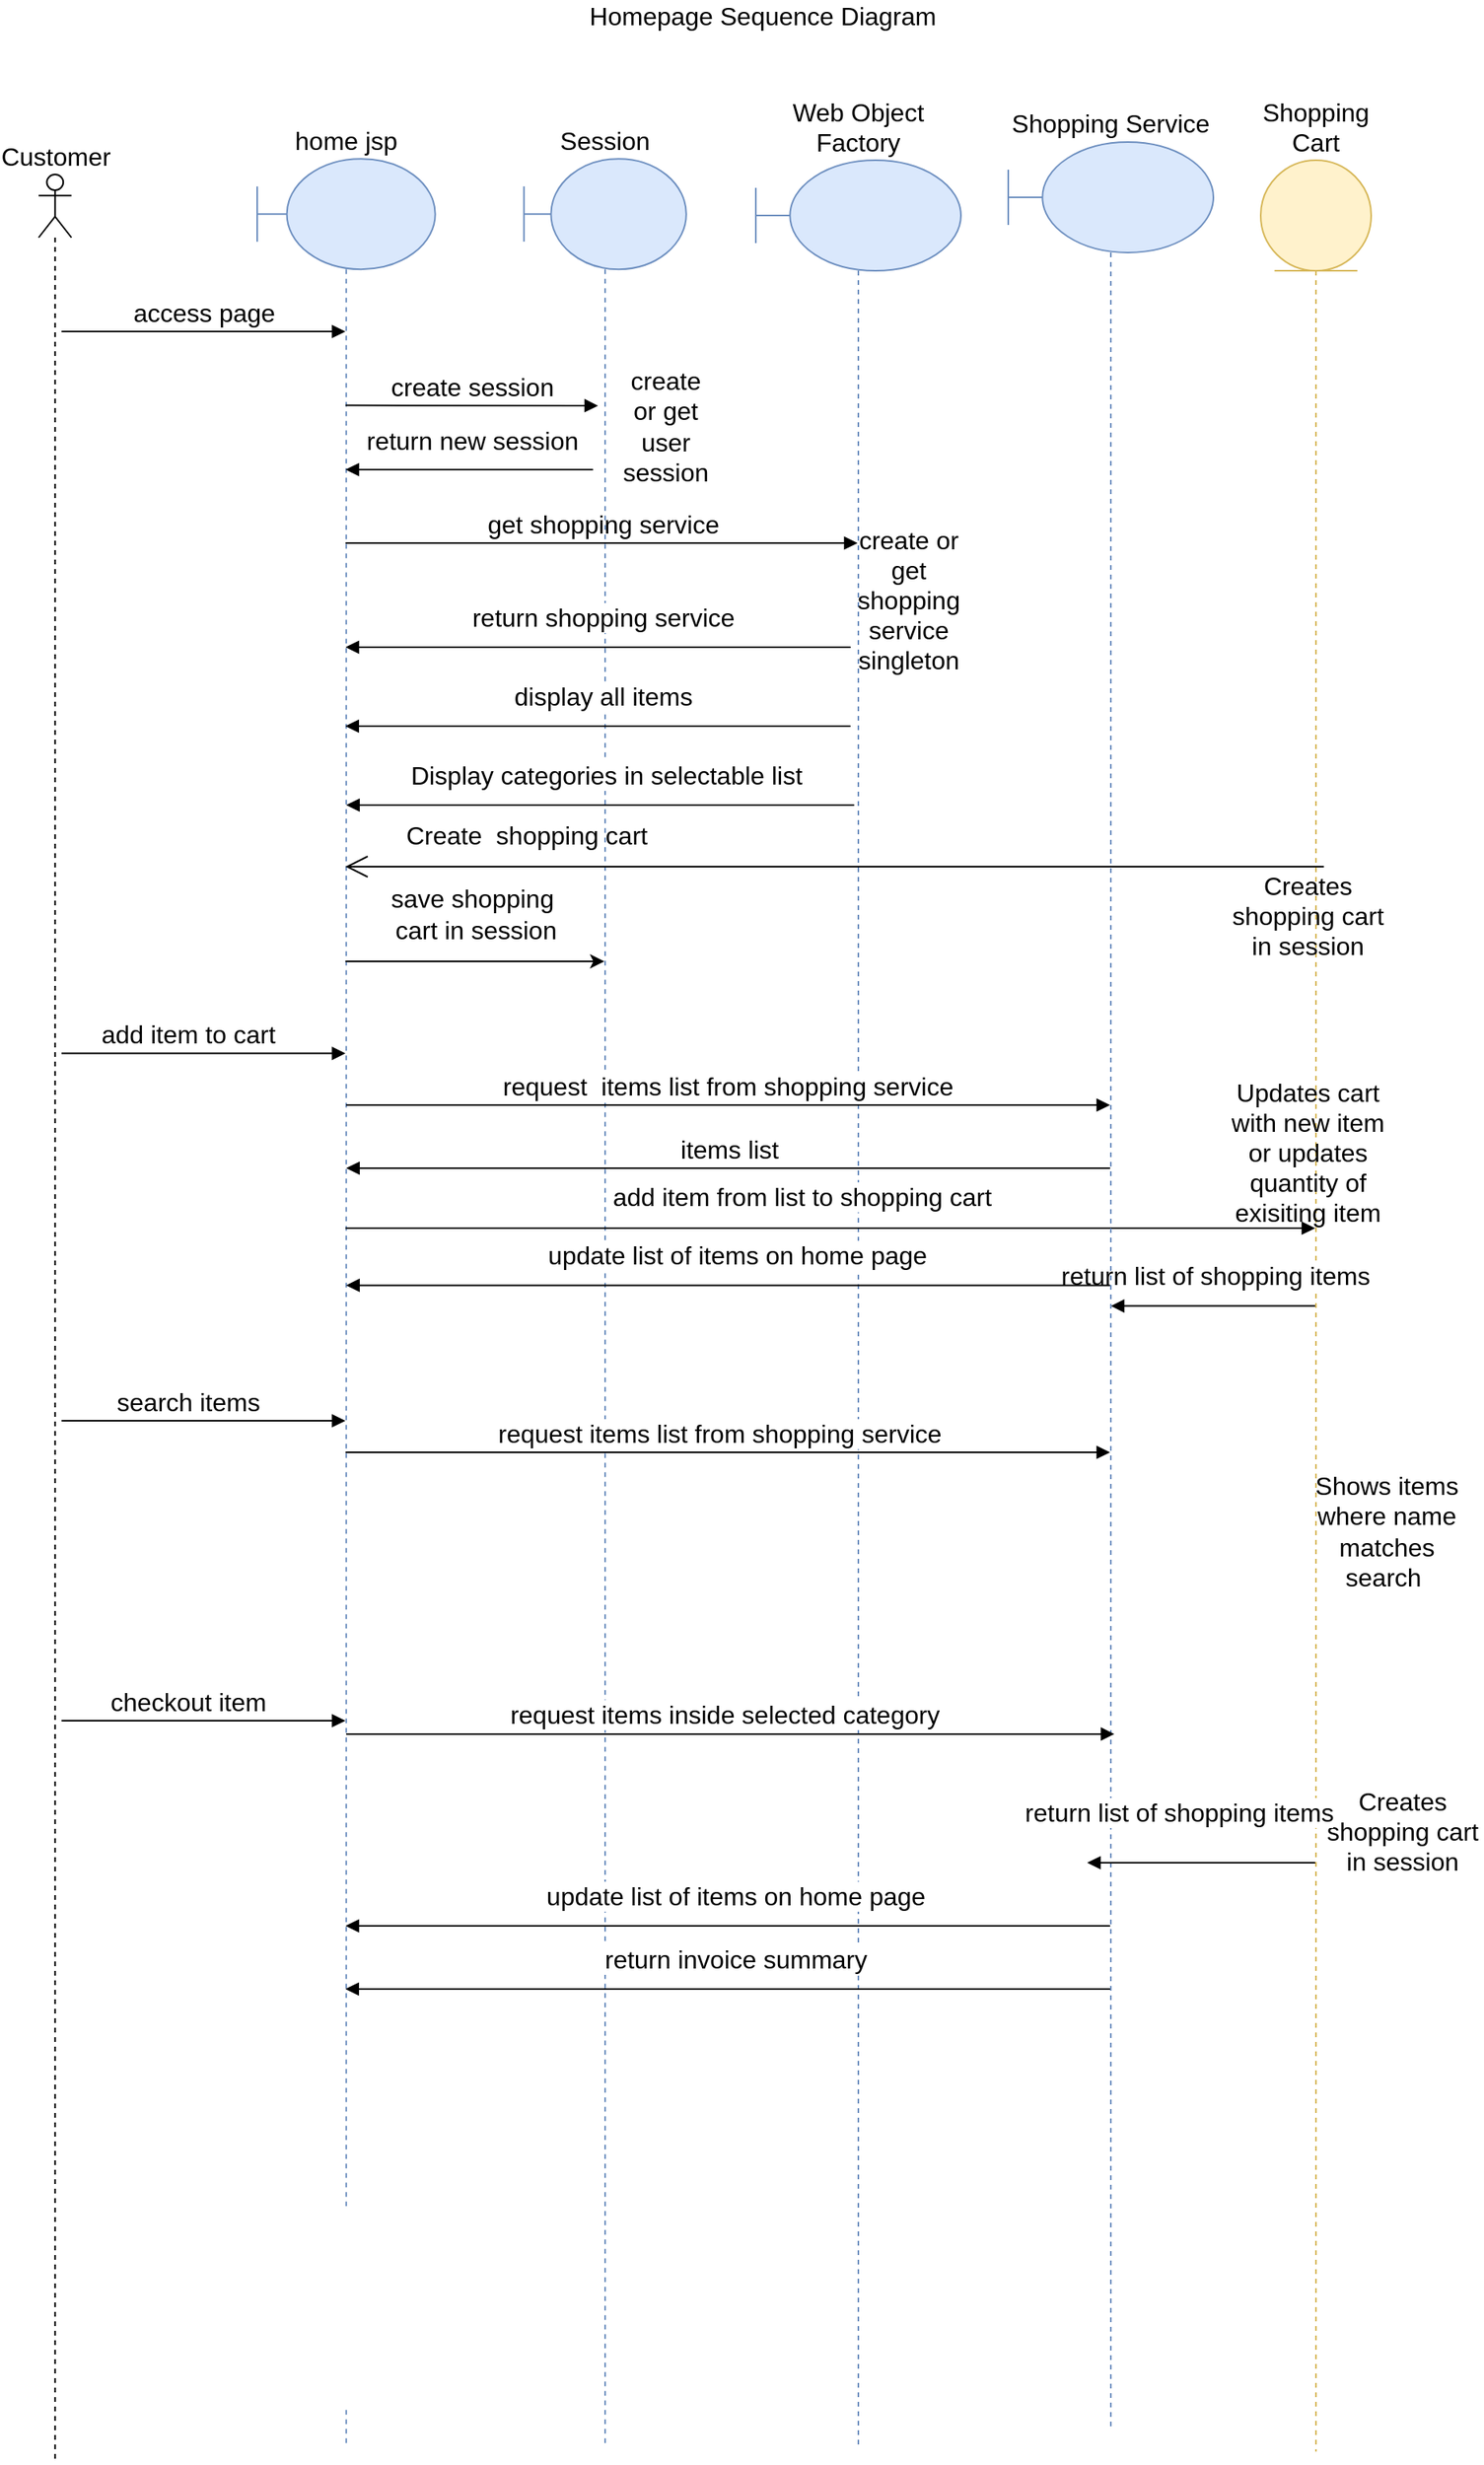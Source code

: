 <mxfile version="16.2.4" type="google"><diagram id="0575e87b-8c2b-2d22-6455-2bd15a80e59f" name="Page-1"><mxGraphModel dx="2062" dy="762" grid="1" gridSize="10" guides="1" tooltips="1" connect="0" arrows="1" fold="1" page="1" pageScale="1" pageWidth="1169" pageHeight="1654" background="#ffffff" math="0" shadow="0"><root><mxCell id="0"/><mxCell id="1" parent="0"/><mxCell id="66" value="Homepage Sequence Diagram" style="text;html=1;strokeColor=none;fillColor=none;align=center;verticalAlign=middle;whiteSpace=wrap;rounded=0;fontSize=16;" parent="1" vertex="1"><mxGeometry x="356.82" y="20" width="415" height="20" as="geometry"/></mxCell><mxCell id="qdstigHczpiynKQjVYas-66" value="Customer" style="shape=umlLifeline;participant=umlActor;perimeter=lifelinePerimeter;whiteSpace=wrap;html=1;container=1;collapsible=0;recursiveResize=0;verticalAlign=bottom;spacingTop=36;labelBackgroundColor=#ffffff;outlineConnect=0;labelPosition=center;verticalLabelPosition=top;align=center;fontSize=16;" parent="1" vertex="1"><mxGeometry x="105.5" y="130.5" width="20.8" height="1449.5" as="geometry"/></mxCell><mxCell id="qdstigHczpiynKQjVYas-85" value="access page" style="html=1;verticalAlign=bottom;endArrow=block;fontSize=16;" parent="qdstigHczpiynKQjVYas-66" target="qdstigHczpiynKQjVYas-68" edge="1"><mxGeometry width="80" relative="1" as="geometry"><mxPoint x="14.5" y="99.5" as="sourcePoint"/><mxPoint x="94.5" y="99.5" as="targetPoint"/></mxGeometry></mxCell><mxCell id="qdstigHczpiynKQjVYas-68" value="home jsp" style="shape=umlLifeline;participant=umlBoundary;perimeter=lifelinePerimeter;whiteSpace=wrap;html=1;container=1;collapsible=0;recursiveResize=0;verticalAlign=bottom;spacingTop=36;labelBackgroundColor=#ffffff;outlineConnect=0;size=70;fillColor=#dae8fc;strokeColor=#6c8ebf;labelPosition=center;verticalLabelPosition=top;align=center;fontSize=16;" parent="1" vertex="1"><mxGeometry x="244" y="120.57" width="112.82" height="1449.43" as="geometry"/></mxCell><mxCell id="9HVpE669n5V6qnkIysGF-70" value="get shopping service" style="html=1;verticalAlign=bottom;endArrow=block;fontSize=16;" parent="qdstigHczpiynKQjVYas-68" edge="1"><mxGeometry width="80" relative="1" as="geometry"><mxPoint x="56" y="243.43" as="sourcePoint"/><mxPoint x="380.5" y="243.43" as="targetPoint"/></mxGeometry></mxCell><mxCell id="9HVpE669n5V6qnkIysGF-83" value="search items" style="html=1;verticalAlign=bottom;endArrow=block;fontSize=16;" parent="qdstigHczpiynKQjVYas-68" edge="1"><mxGeometry x="-0.111" width="80" relative="1" as="geometry"><mxPoint x="-124" y="799.43" as="sourcePoint"/><mxPoint x="55.91" y="799.43" as="targetPoint"/><mxPoint as="offset"/></mxGeometry></mxCell><mxCell id="9HVpE669n5V6qnkIysGF-90" value="checkout item" style="html=1;verticalAlign=bottom;endArrow=block;fontSize=16;" parent="qdstigHczpiynKQjVYas-68" edge="1"><mxGeometry x="-0.111" width="80" relative="1" as="geometry"><mxPoint x="-124" y="989.43" as="sourcePoint"/><mxPoint x="55.91" y="989.43" as="targetPoint"/><mxPoint as="offset"/></mxGeometry></mxCell><mxCell id="qdstigHczpiynKQjVYas-77" value="Web Object Factory" style="shape=umlLifeline;participant=umlBoundary;perimeter=lifelinePerimeter;whiteSpace=wrap;html=1;container=1;collapsible=0;recursiveResize=0;verticalAlign=bottom;spacingTop=36;labelBackgroundColor=#ffffff;outlineConnect=0;size=70;fillColor=#dae8fc;strokeColor=#6c8ebf;labelPosition=center;verticalLabelPosition=top;align=center;fontSize=16;" parent="1" vertex="1"><mxGeometry x="560" y="121.53" width="130" height="1448.47" as="geometry"/></mxCell><mxCell id="L8J1PXEAy_CxXKI4ViCa-68" value="create or get shopping service singleton" style="text;html=1;strokeColor=none;fillColor=none;align=center;verticalAlign=middle;whiteSpace=wrap;rounded=0;fontSize=16;" vertex="1" parent="qdstigHczpiynKQjVYas-77"><mxGeometry x="70" y="268.47" width="54.09" height="20" as="geometry"/></mxCell><mxCell id="qdstigHczpiynKQjVYas-74" value="Session" style="shape=umlLifeline;participant=umlBoundary;perimeter=lifelinePerimeter;whiteSpace=wrap;html=1;container=1;collapsible=0;recursiveResize=0;verticalAlign=bottom;spacingTop=36;labelBackgroundColor=#ffffff;outlineConnect=0;size=70;fillColor=#dae8fc;strokeColor=#6c8ebf;labelPosition=center;verticalLabelPosition=top;align=center;fontSize=16;" parent="1" vertex="1"><mxGeometry x="413.09" y="120.57" width="102.82" height="1449.43" as="geometry"/></mxCell><mxCell id="9HVpE669n5V6qnkIysGF-78" value="display all items" style="html=1;verticalAlign=bottom;endArrow=block;fontSize=16;" parent="qdstigHczpiynKQjVYas-74" edge="1"><mxGeometry x="-0.02" y="-8" width="80" relative="1" as="geometry"><mxPoint x="206.91" y="359.43" as="sourcePoint"/><mxPoint x="-113.18" y="359.43" as="targetPoint"/><mxPoint y="1" as="offset"/></mxGeometry></mxCell><mxCell id="qdstigHczpiynKQjVYas-94" value="Create&amp;nbsp; shopping cart" style="text;html=1;strokeColor=none;fillColor=none;align=center;verticalAlign=middle;whiteSpace=wrap;rounded=0;fontSize=16;" parent="qdstigHczpiynKQjVYas-74" vertex="1"><mxGeometry x="-83.09" y="418.43" width="169.59" height="20" as="geometry"/></mxCell><mxCell id="9HVpE669n5V6qnkIysGF-82" value="Display categories in selectable list" style="html=1;verticalAlign=bottom;endArrow=block;fontSize=16;" parent="qdstigHczpiynKQjVYas-74" target="qdstigHczpiynKQjVYas-68" edge="1"><mxGeometry x="-0.02" y="-8" width="80" relative="1" as="geometry"><mxPoint x="209.23" y="409.43" as="sourcePoint"/><mxPoint x="-13.09" y="409.43" as="targetPoint"/><mxPoint y="1" as="offset"/></mxGeometry></mxCell><mxCell id="9HVpE669n5V6qnkIysGF-85" value="request items list from shopping service&amp;nbsp;" style="html=1;verticalAlign=bottom;endArrow=block;fontSize=16;" parent="qdstigHczpiynKQjVYas-74" target="L8J1PXEAy_CxXKI4ViCa-66" edge="1"><mxGeometry x="-0.014" width="80" relative="1" as="geometry"><mxPoint x="-113.09" y="819.43" as="sourcePoint"/><mxPoint x="66.82" y="819.43" as="targetPoint"/><mxPoint as="offset"/></mxGeometry></mxCell><mxCell id="9HVpE669n5V6qnkIysGF-92" value="return invoice summary" style="html=1;verticalAlign=bottom;endArrow=block;fontSize=16;" parent="qdstigHczpiynKQjVYas-74" edge="1" source="L8J1PXEAy_CxXKI4ViCa-66"><mxGeometry x="-0.02" y="-8" width="80" relative="1" as="geometry"><mxPoint x="209.23" y="1159.43" as="sourcePoint"/><mxPoint x="-113.18" y="1159.43" as="targetPoint"/><mxPoint y="1" as="offset"/></mxGeometry></mxCell><mxCell id="L8J1PXEAy_CxXKI4ViCa-70" value="update list of items on home page" style="html=1;verticalAlign=bottom;endArrow=block;fontSize=16;" edge="1" parent="qdstigHczpiynKQjVYas-74" source="L8J1PXEAy_CxXKI4ViCa-66"><mxGeometry x="-0.02" y="-8" width="80" relative="1" as="geometry"><mxPoint x="209.32" y="1119.43" as="sourcePoint"/><mxPoint x="-113.09" y="1119.43" as="targetPoint"/><mxPoint y="1" as="offset"/></mxGeometry></mxCell><mxCell id="qdstigHczpiynKQjVYas-86" value="create session" style="html=1;verticalAlign=bottom;endArrow=block;fontSize=16;" parent="1" edge="1"><mxGeometry width="80" relative="1" as="geometry"><mxPoint x="300" y="276.79" as="sourcePoint"/><mxPoint x="460" y="277" as="targetPoint"/></mxGeometry></mxCell><mxCell id="qdstigHczpiynKQjVYas-87" value="return new session" style="html=1;verticalAlign=bottom;endArrow=block;fontSize=16;" parent="1" edge="1"><mxGeometry x="-0.02" y="-8" width="80" relative="1" as="geometry"><mxPoint x="456.82" y="317.5" as="sourcePoint"/><mxPoint x="300" y="317.5" as="targetPoint"/><mxPoint y="1" as="offset"/></mxGeometry></mxCell><mxCell id="qdstigHczpiynKQjVYas-93" value="create or get user session" style="text;html=1;strokeColor=none;fillColor=none;align=center;verticalAlign=middle;whiteSpace=wrap;rounded=0;fontSize=16;" parent="1" vertex="1"><mxGeometry x="475.91" y="280" width="54.09" height="20" as="geometry"/></mxCell><mxCell id="qdstigHczpiynKQjVYas-95" value="save shopping&lt;br&gt;&amp;nbsp;cart in session" style="endArrow=classic;html=1;fontSize=16;" parent="1" edge="1"><mxGeometry x="-0.024" y="30" width="50" height="50" relative="1" as="geometry"><mxPoint x="299.91" y="629" as="sourcePoint"/><mxPoint x="464" y="629" as="targetPoint"/><mxPoint as="offset"/><Array as="points"><mxPoint x="380" y="629"/><mxPoint x="440" y="629"/></Array></mxGeometry></mxCell><mxCell id="qdstigHczpiynKQjVYas-96" value="Shopping Cart" style="shape=umlLifeline;participant=umlEntity;perimeter=lifelinePerimeter;whiteSpace=wrap;html=1;container=1;collapsible=0;recursiveResize=0;verticalAlign=bottom;spacingTop=36;labelBackgroundColor=#ffffff;outlineConnect=0;fontSize=16;size=70;labelPosition=center;verticalLabelPosition=top;align=center;fillColor=#fff2cc;strokeColor=#d6b656;" parent="1" vertex="1"><mxGeometry x="880" y="121.53" width="70" height="1451.47" as="geometry"/></mxCell><mxCell id="qdstigHczpiynKQjVYas-97" value="" style="endArrow=open;endFill=1;endSize=12;html=1;fontSize=16;" parent="1" edge="1"><mxGeometry width="160" relative="1" as="geometry"><mxPoint x="920" y="569" as="sourcePoint"/><mxPoint x="299.91" y="569" as="targetPoint"/><Array as="points"><mxPoint x="630" y="569"/><mxPoint x="370" y="569"/></Array></mxGeometry></mxCell><mxCell id="qdstigHczpiynKQjVYas-98" value="add item to cart" style="html=1;verticalAlign=bottom;endArrow=block;fontSize=16;" parent="1" edge="1"><mxGeometry x="-0.111" width="80" relative="1" as="geometry"><mxPoint x="120" y="687.29" as="sourcePoint"/><mxPoint x="299.91" y="687.29" as="targetPoint"/><mxPoint as="offset"/></mxGeometry></mxCell><mxCell id="qdstigHczpiynKQjVYas-99" value="add item from list to shopping cart" style="html=1;verticalAlign=bottom;endArrow=block;fontSize=16;" parent="1" target="qdstigHczpiynKQjVYas-96" edge="1"><mxGeometry x="-0.06" y="8" width="80" relative="1" as="geometry"><mxPoint x="300" y="798" as="sourcePoint"/><mxPoint x="380" y="798" as="targetPoint"/><mxPoint as="offset"/></mxGeometry></mxCell><mxCell id="qdstigHczpiynKQjVYas-102" value="request&amp;nbsp; items list from shopping service" style="html=1;verticalAlign=bottom;endArrow=block;fontSize=16;" parent="1" source="qdstigHczpiynKQjVYas-68" target="L8J1PXEAy_CxXKI4ViCa-66" edge="1"><mxGeometry width="80" relative="1" as="geometry"><mxPoint x="90" y="750" as="sourcePoint"/><mxPoint x="170" y="750" as="targetPoint"/><Array as="points"><mxPoint x="520" y="720"/></Array></mxGeometry></mxCell><mxCell id="qdstigHczpiynKQjVYas-103" value="items list" style="html=1;verticalAlign=bottom;endArrow=block;fontSize=16;" parent="1" source="L8J1PXEAy_CxXKI4ViCa-66" target="qdstigHczpiynKQjVYas-68" edge="1"><mxGeometry width="80" relative="1" as="geometry"><mxPoint x="340" y="450" as="sourcePoint"/><mxPoint x="420" y="450" as="targetPoint"/><Array as="points"><mxPoint x="580" y="760"/></Array></mxGeometry></mxCell><mxCell id="9HVpE669n5V6qnkIysGF-88" value="return list of shopping items" style="html=1;verticalAlign=bottom;endArrow=block;fontSize=16;" parent="1" edge="1" target="L8J1PXEAy_CxXKI4ViCa-66" source="qdstigHczpiynKQjVYas-96"><mxGeometry x="-0.02" y="-8" width="80" relative="1" as="geometry"><mxPoint x="842.32" y="1020" as="sourcePoint"/><mxPoint x="800" y="1030" as="targetPoint"/><mxPoint y="1" as="offset"/></mxGeometry></mxCell><mxCell id="9HVpE669n5V6qnkIysGF-96" value="Creates shopping cart in session" style="text;html=1;strokeColor=none;fillColor=none;align=center;verticalAlign=middle;whiteSpace=wrap;rounded=0;fontSize=16;" parent="1" vertex="1"><mxGeometry x="860" y="590" width="100" height="20" as="geometry"/></mxCell><mxCell id="9HVpE669n5V6qnkIysGF-97" value="Updates cart with new item or updates quantity of exisiting item" style="text;html=1;strokeColor=none;fillColor=none;align=center;verticalAlign=middle;whiteSpace=wrap;rounded=0;fontSize=16;" parent="1" vertex="1"><mxGeometry x="860" y="740" width="100" height="20" as="geometry"/></mxCell><mxCell id="9HVpE669n5V6qnkIysGF-98" value="Shows items where name matches search&amp;nbsp;" style="text;html=1;strokeColor=none;fillColor=none;align=center;verticalAlign=middle;whiteSpace=wrap;rounded=0;fontSize=16;" parent="1" vertex="1"><mxGeometry x="910" y="980" width="100" height="20" as="geometry"/></mxCell><mxCell id="9HVpE669n5V6qnkIysGF-100" value="Creates shopping cart in session" style="text;html=1;strokeColor=none;fillColor=none;align=center;verticalAlign=middle;whiteSpace=wrap;rounded=0;fontSize=16;" parent="1" vertex="1"><mxGeometry x="920" y="1170" width="100" height="20" as="geometry"/></mxCell><mxCell id="L8J1PXEAy_CxXKI4ViCa-66" value="Shopping Service" style="shape=umlLifeline;participant=umlBoundary;perimeter=lifelinePerimeter;whiteSpace=wrap;html=1;container=1;collapsible=0;recursiveResize=0;verticalAlign=bottom;spacingTop=36;labelBackgroundColor=#ffffff;outlineConnect=0;size=70;fillColor=#dae8fc;strokeColor=#6c8ebf;labelPosition=center;verticalLabelPosition=top;align=center;fontSize=16;" vertex="1" parent="1"><mxGeometry x="720" y="110" width="130" height="1448.47" as="geometry"/></mxCell><mxCell id="9HVpE669n5V6qnkIysGF-91" value="request items inside selected category" style="html=1;verticalAlign=bottom;endArrow=block;fontSize=16;" parent="L8J1PXEAy_CxXKI4ViCa-66" edge="1" source="qdstigHczpiynKQjVYas-68"><mxGeometry x="-0.014" width="80" relative="1" as="geometry"><mxPoint x="-257.25" y="1008.47" as="sourcePoint"/><mxPoint x="67.25" y="1008.47" as="targetPoint"/><mxPoint as="offset"/></mxGeometry></mxCell><mxCell id="L8J1PXEAy_CxXKI4ViCa-69" value="return shopping service" style="html=1;verticalAlign=bottom;endArrow=block;fontSize=16;" edge="1" parent="1"><mxGeometry x="-0.02" y="-8" width="80" relative="1" as="geometry"><mxPoint x="620.09" y="430" as="sourcePoint"/><mxPoint x="300.0" y="430" as="targetPoint"/><mxPoint y="1" as="offset"/></mxGeometry></mxCell><mxCell id="9HVpE669n5V6qnkIysGF-94" value="return list of shopping items" style="html=1;verticalAlign=bottom;endArrow=block;fontSize=16;" parent="1" edge="1" source="qdstigHczpiynKQjVYas-96"><mxGeometry x="0.203" y="-20" width="80" relative="1" as="geometry"><mxPoint x="842.32" y="1210" as="sourcePoint"/><mxPoint x="770" y="1200" as="targetPoint"/><mxPoint as="offset"/><Array as="points"><mxPoint x="800" y="1200"/></Array></mxGeometry></mxCell><mxCell id="9HVpE669n5V6qnkIysGF-89" value="update list of items on home page" style="html=1;verticalAlign=bottom;endArrow=block;fontSize=16;" parent="1" target="qdstigHczpiynKQjVYas-68" edge="1" source="L8J1PXEAy_CxXKI4ViCa-66"><mxGeometry x="-0.02" y="-8" width="80" relative="1" as="geometry"><mxPoint x="700" y="1040" as="sourcePoint"/><mxPoint x="400" y="1040" as="targetPoint"/><mxPoint y="1" as="offset"/></mxGeometry></mxCell></root></mxGraphModel></diagram></mxfile>
